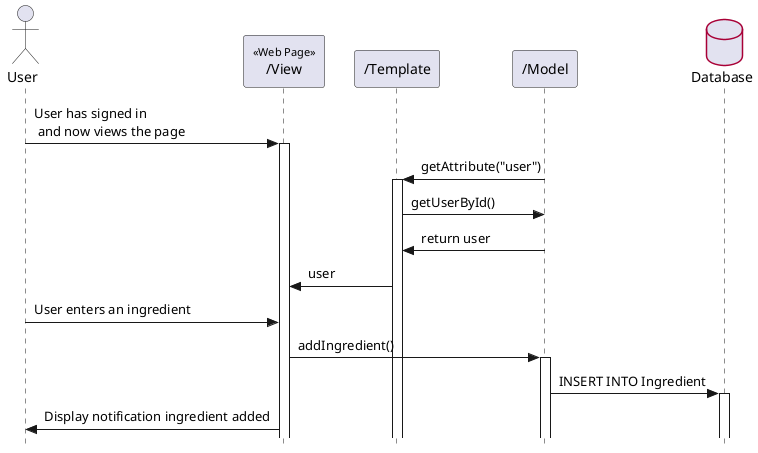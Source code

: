 @startuml customerViewsProductPage

' === Style Tweaks ===

skinparam {
  Style StrictUML
  RoundCorner 5
  ParticipantPadding 10
  Padding 2
  SequenceStereotype {
    Font {
      Size 11
      Style plain
    }
  }
  Database {
	BorderColor #A80036
  }
}


' === Actors / Participants

actor "User" as user
participant "/View" as view << Web Page >>
participant "/Template" as template
participant "/Model" as model 
database "Database" as db


' === Interactions ===

user -> view++ : User has signed in\n and now views the page

model -> template++ : getAttribute("user")
template -> model : getUserById()
model -> template : return user
template -> view : user


user -> view : User enters an ingredient
view -> model++ : addIngredient()
model -> db++ : INSERT INTO Ingredient

view -> user : Display notification ingredient added


@enduml